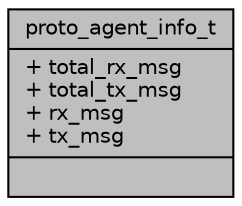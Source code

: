 digraph "proto_agent_info_t"
{
 // LATEX_PDF_SIZE
  edge [fontname="Helvetica",fontsize="10",labelfontname="Helvetica",labelfontsize="10"];
  node [fontname="Helvetica",fontsize="10",shape=record];
  Node1 [label="{proto_agent_info_t\n|+ total_rx_msg\l+ total_tx_msg\l+ rx_msg\l+ tx_msg\l|}",height=0.2,width=0.4,color="black", fillcolor="grey75", style="filled", fontcolor="black",tooltip=" "];
}
